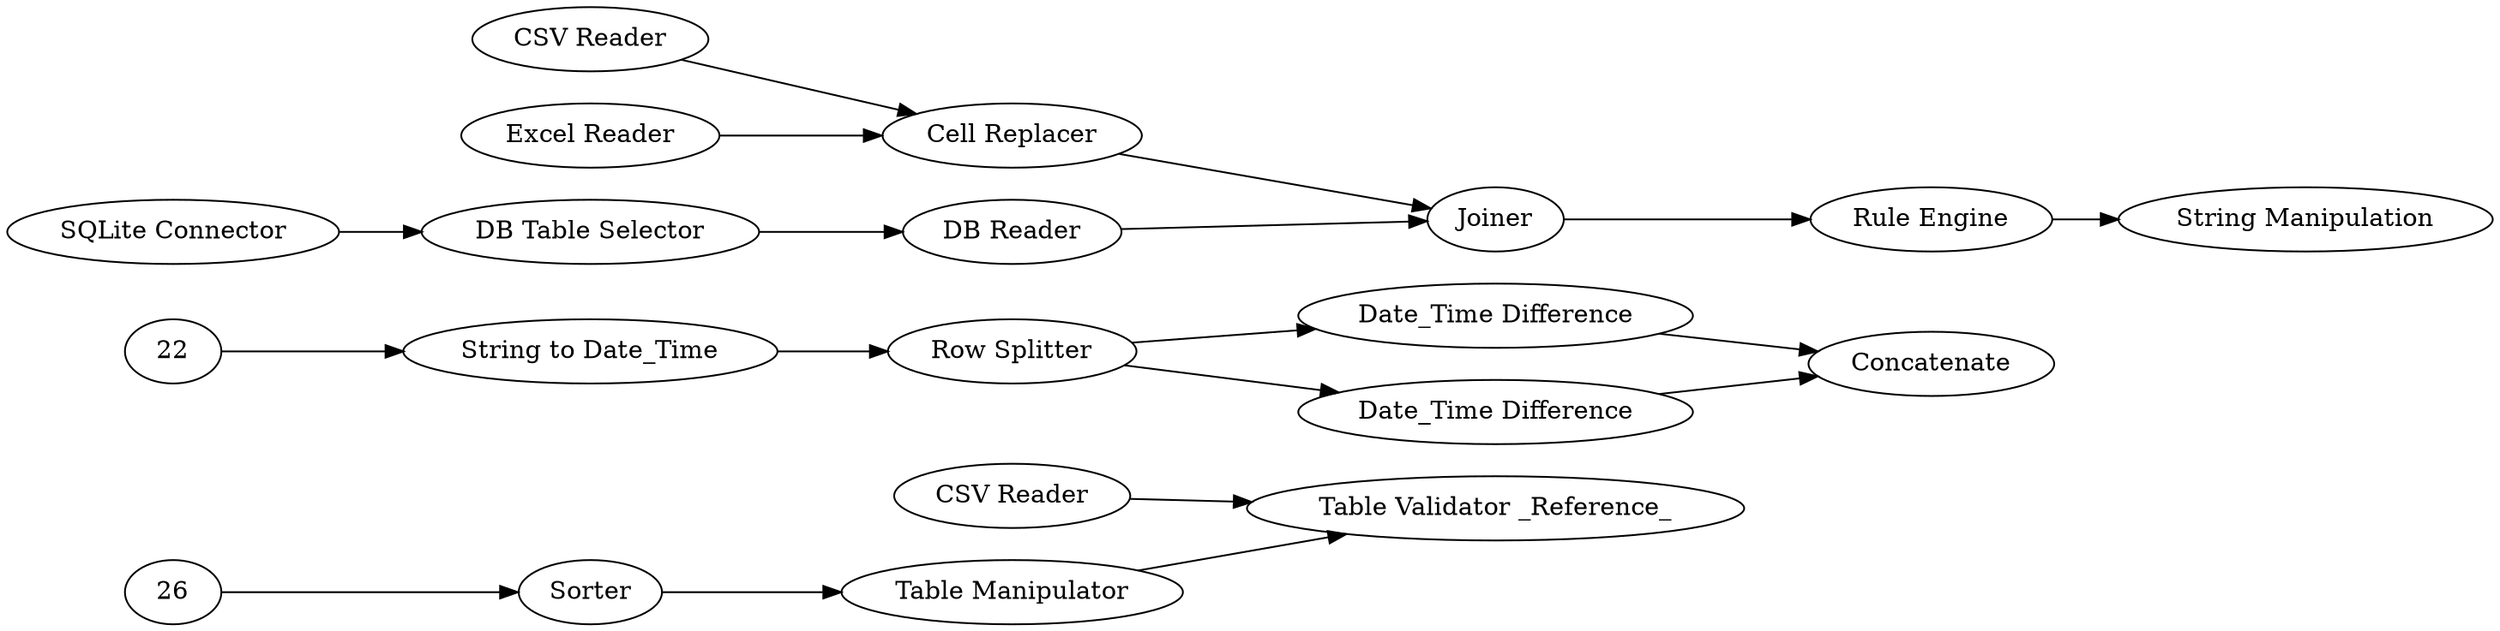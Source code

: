 digraph {
	6 [label=Sorter]
	14 [label="Table Manipulator"]
	23 [label="Table Validator _Reference_"]
	25 [label="CSV Reader"]
	8 [label="Row Splitter"]
	9 [label="String to Date_Time"]
	11 [label="Date_Time Difference"]
	12 [label="Date_Time Difference"]
	13 [label=Concatenate]
	1 [label="CSV Reader"]
	2 [label="Excel Reader"]
	3 [label="Cell Replacer"]
	5 [label="Rule Engine"]
	7 [label="String Manipulation"]
	18 [label="SQLite Connector"]
	19 [label="DB Table Selector"]
	20 [label="DB Reader"]
	21 [label=Joiner]
	1 -> 3
	2 -> 3
	3 -> 21
	5 -> 7
	18 -> 19
	19 -> 20
	20 -> 21
	21 -> 5
	8 -> 11
	8 -> 12
	9 -> 8
	11 -> 13
	12 -> 13
	22 -> 9
	6 -> 14
	14 -> 23
	25 -> 23
	26 -> 6
	rankdir=LR
}
